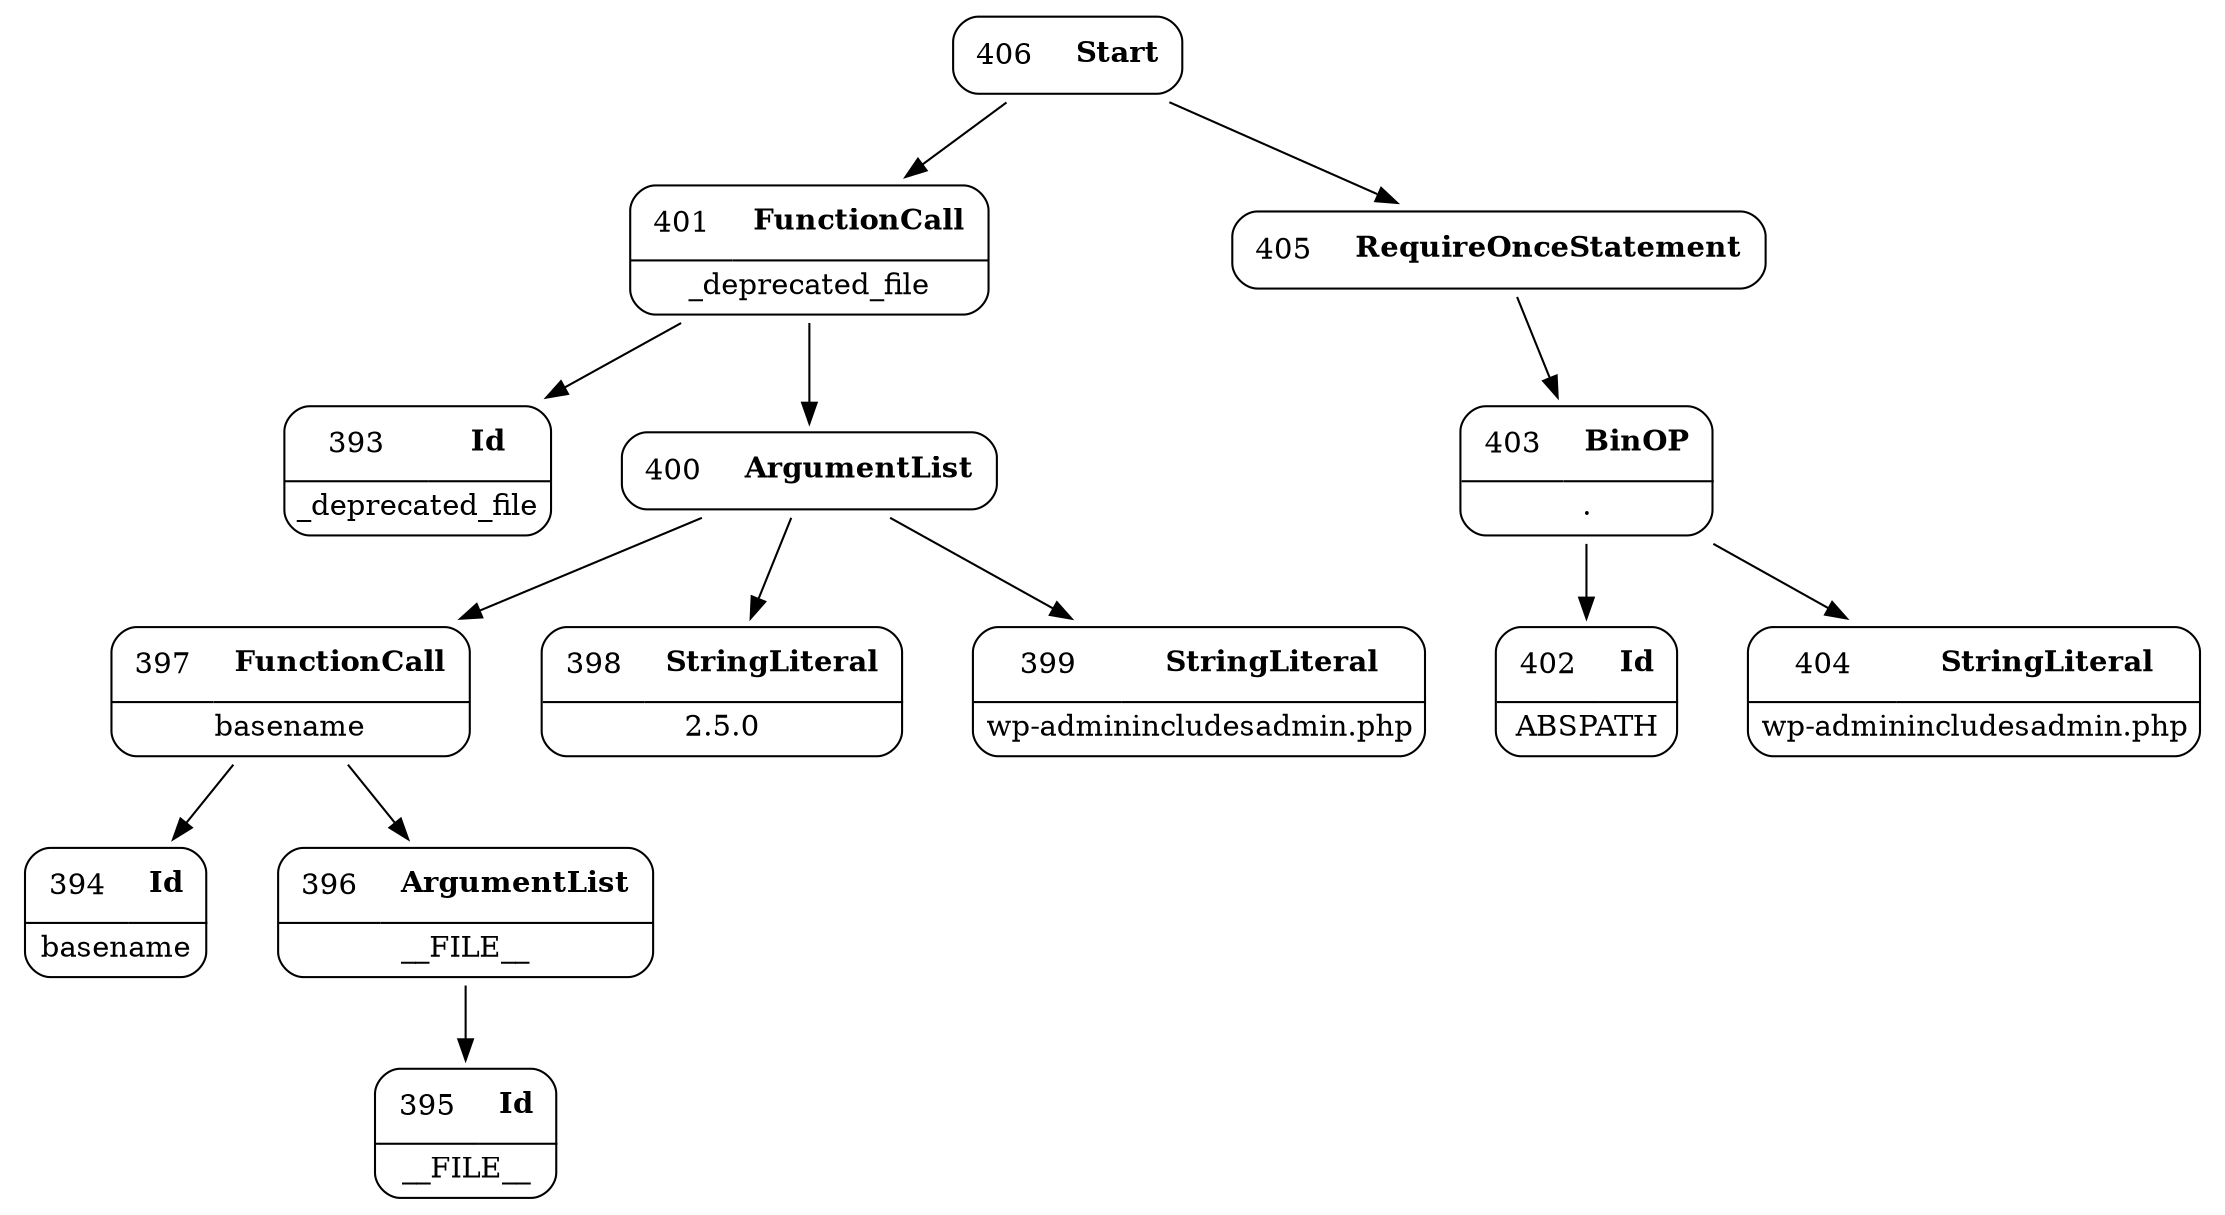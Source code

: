 digraph ast {
node [shape=none];
393 [label=<<TABLE border='1' cellspacing='0' cellpadding='10' style='rounded' ><TR><TD border='0'>393</TD><TD border='0'><B>Id</B></TD></TR><HR/><TR><TD border='0' cellpadding='5' colspan='2'>_deprecated_file</TD></TR></TABLE>>];
394 [label=<<TABLE border='1' cellspacing='0' cellpadding='10' style='rounded' ><TR><TD border='0'>394</TD><TD border='0'><B>Id</B></TD></TR><HR/><TR><TD border='0' cellpadding='5' colspan='2'>basename</TD></TR></TABLE>>];
395 [label=<<TABLE border='1' cellspacing='0' cellpadding='10' style='rounded' ><TR><TD border='0'>395</TD><TD border='0'><B>Id</B></TD></TR><HR/><TR><TD border='0' cellpadding='5' colspan='2'>__FILE__</TD></TR></TABLE>>];
396 [label=<<TABLE border='1' cellspacing='0' cellpadding='10' style='rounded' ><TR><TD border='0'>396</TD><TD border='0'><B>ArgumentList</B></TD></TR><HR/><TR><TD border='0' cellpadding='5' colspan='2'>__FILE__</TD></TR></TABLE>>];
396 -> 395 [weight=2];
397 [label=<<TABLE border='1' cellspacing='0' cellpadding='10' style='rounded' ><TR><TD border='0'>397</TD><TD border='0'><B>FunctionCall</B></TD></TR><HR/><TR><TD border='0' cellpadding='5' colspan='2'>basename</TD></TR></TABLE>>];
397 -> 394 [weight=2];
397 -> 396 [weight=2];
398 [label=<<TABLE border='1' cellspacing='0' cellpadding='10' style='rounded' ><TR><TD border='0'>398</TD><TD border='0'><B>StringLiteral</B></TD></TR><HR/><TR><TD border='0' cellpadding='5' colspan='2'>2.5.0</TD></TR></TABLE>>];
399 [label=<<TABLE border='1' cellspacing='0' cellpadding='10' style='rounded' ><TR><TD border='0'>399</TD><TD border='0'><B>StringLiteral</B></TD></TR><HR/><TR><TD border='0' cellpadding='5' colspan='2'>wp-adminincludesadmin.php</TD></TR></TABLE>>];
400 [label=<<TABLE border='1' cellspacing='0' cellpadding='10' style='rounded' ><TR><TD border='0'>400</TD><TD border='0'><B>ArgumentList</B></TD></TR></TABLE>>];
400 -> 397 [weight=2];
400 -> 398 [weight=2];
400 -> 399 [weight=2];
401 [label=<<TABLE border='1' cellspacing='0' cellpadding='10' style='rounded' ><TR><TD border='0'>401</TD><TD border='0'><B>FunctionCall</B></TD></TR><HR/><TR><TD border='0' cellpadding='5' colspan='2'>_deprecated_file</TD></TR></TABLE>>];
401 -> 393 [weight=2];
401 -> 400 [weight=2];
402 [label=<<TABLE border='1' cellspacing='0' cellpadding='10' style='rounded' ><TR><TD border='0'>402</TD><TD border='0'><B>Id</B></TD></TR><HR/><TR><TD border='0' cellpadding='5' colspan='2'>ABSPATH</TD></TR></TABLE>>];
403 [label=<<TABLE border='1' cellspacing='0' cellpadding='10' style='rounded' ><TR><TD border='0'>403</TD><TD border='0'><B>BinOP</B></TD></TR><HR/><TR><TD border='0' cellpadding='5' colspan='2'>.</TD></TR></TABLE>>];
403 -> 402 [weight=2];
403 -> 404 [weight=2];
404 [label=<<TABLE border='1' cellspacing='0' cellpadding='10' style='rounded' ><TR><TD border='0'>404</TD><TD border='0'><B>StringLiteral</B></TD></TR><HR/><TR><TD border='0' cellpadding='5' colspan='2'>wp-adminincludesadmin.php</TD></TR></TABLE>>];
405 [label=<<TABLE border='1' cellspacing='0' cellpadding='10' style='rounded' ><TR><TD border='0'>405</TD><TD border='0'><B>RequireOnceStatement</B></TD></TR></TABLE>>];
405 -> 403 [weight=2];
406 [label=<<TABLE border='1' cellspacing='0' cellpadding='10' style='rounded' ><TR><TD border='0'>406</TD><TD border='0'><B>Start</B></TD></TR></TABLE>>];
406 -> 401 [weight=2];
406 -> 405 [weight=2];
}
